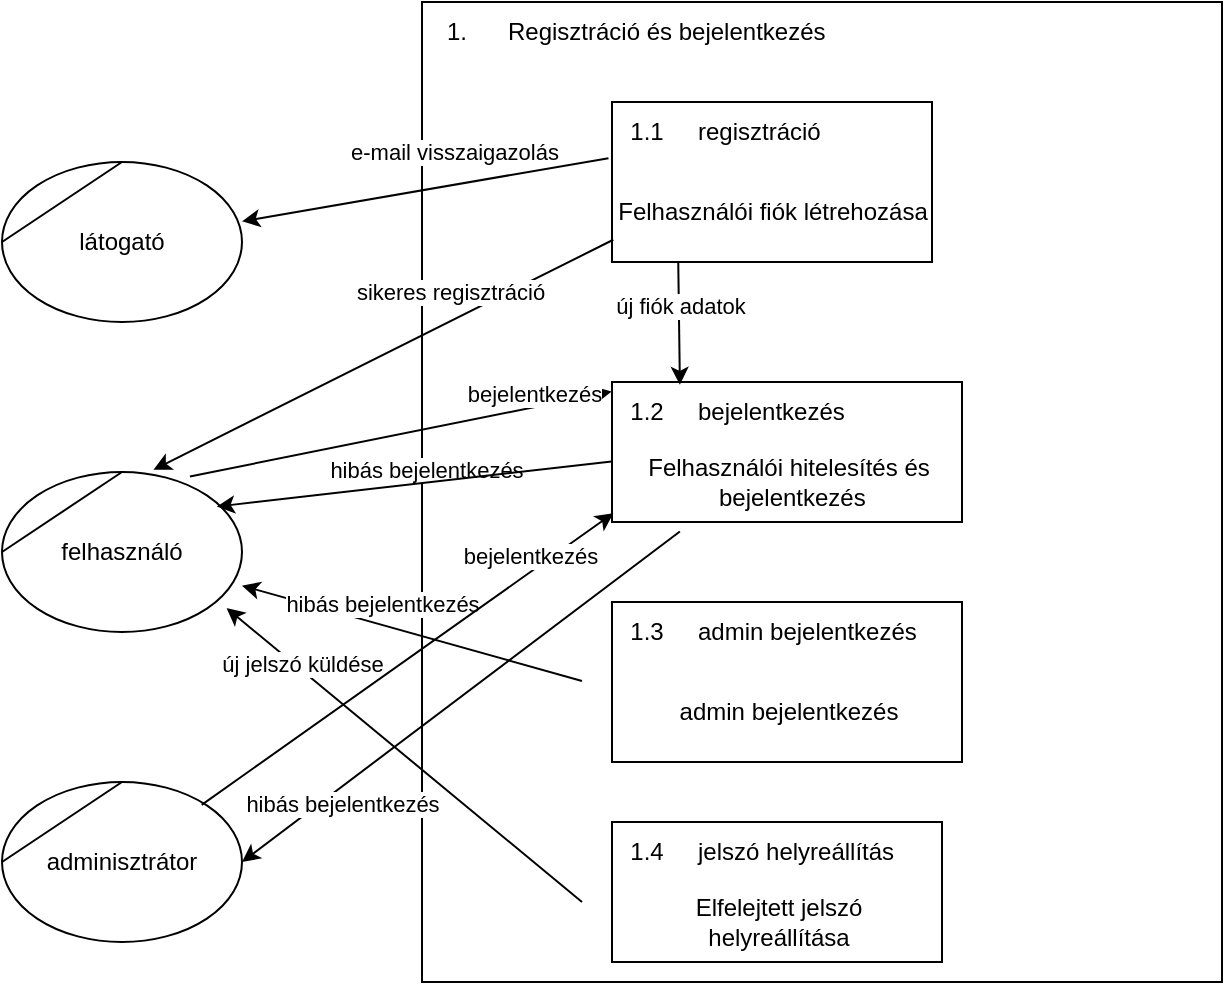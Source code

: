 <mxfile version="20.8.20" type="device"><diagram id="W53Hfdhd5WdrqI7rBeUj" name="Page-1"><mxGraphModel dx="1114" dy="550" grid="1" gridSize="10" guides="1" tooltips="1" connect="1" arrows="1" fold="1" page="1" pageScale="1" pageWidth="850" pageHeight="1100" math="0" shadow="0"><root><mxCell id="0"/><mxCell id="1" parent="0"/><mxCell id="_OSHTU-WRTwA6p4XFrME-1" value="" style="html=1;dashed=0;whitespace=wrap;shape=mxgraph.dfd.process;align=center;container=1;collapsible=0;spacingTop=30;" parent="1" vertex="1"><mxGeometry x="250" y="40" width="400" height="490" as="geometry"/></mxCell><mxCell id="_OSHTU-WRTwA6p4XFrME-2" value="1." style="text;html=1;strokeColor=none;fillColor=none;align=center;verticalAlign=middle;whiteSpace=wrap;rounded=0;movable=0;resizable=0;rotatable=0;cloneable=0;deletable=0;connectable=0;allowArrows=0;pointerEvents=1;" parent="_OSHTU-WRTwA6p4XFrME-1" vertex="1"><mxGeometry width="35" height="30" as="geometry"/></mxCell><mxCell id="_OSHTU-WRTwA6p4XFrME-3" value="Regisztráció és bejelentkezés" style="text;html=1;strokeColor=none;fillColor=none;align=left;verticalAlign=middle;whiteSpace=wrap;rounded=0;movable=0;resizable=0;connectable=0;allowArrows=0;rotatable=0;cloneable=0;deletable=0;spacingLeft=6;autosize=1;resizeWidth=0;" parent="_OSHTU-WRTwA6p4XFrME-1" vertex="1"><mxGeometry x="35" width="190" height="30" as="geometry"/></mxCell><mxCell id="_OSHTU-WRTwA6p4XFrME-7" value="Felhasználói hitelesítés és&lt;br&gt;&amp;nbsp;bejelentkezés" style="html=1;dashed=0;whitespace=wrap;shape=mxgraph.dfd.process;align=center;container=1;collapsible=0;spacingTop=30;" parent="_OSHTU-WRTwA6p4XFrME-1" vertex="1"><mxGeometry x="95" y="190" width="175" height="70" as="geometry"/></mxCell><mxCell id="_OSHTU-WRTwA6p4XFrME-8" value="1.2" style="text;html=1;strokeColor=none;fillColor=none;align=center;verticalAlign=middle;whiteSpace=wrap;rounded=0;movable=0;resizable=0;rotatable=0;cloneable=0;deletable=0;connectable=0;allowArrows=0;pointerEvents=1;" parent="_OSHTU-WRTwA6p4XFrME-7" vertex="1"><mxGeometry width="35" height="30" as="geometry"/></mxCell><mxCell id="_OSHTU-WRTwA6p4XFrME-9" value="bejelentkezés" style="text;html=1;strokeColor=none;fillColor=none;align=left;verticalAlign=middle;whiteSpace=wrap;rounded=0;movable=0;resizable=0;connectable=0;allowArrows=0;rotatable=0;cloneable=0;deletable=0;spacingLeft=6;autosize=1;resizeWidth=0;" parent="_OSHTU-WRTwA6p4XFrME-7" vertex="1"><mxGeometry x="35" width="100" height="30" as="geometry"/></mxCell><mxCell id="_OSHTU-WRTwA6p4XFrME-21" value="Elfelejtett jelszó&lt;br&gt;helyreállítása" style="html=1;dashed=0;whitespace=wrap;shape=mxgraph.dfd.process;align=center;container=1;collapsible=0;spacingTop=30;" parent="_OSHTU-WRTwA6p4XFrME-1" vertex="1"><mxGeometry x="95" y="410" width="165" height="70" as="geometry"/></mxCell><mxCell id="_OSHTU-WRTwA6p4XFrME-22" value="1.4" style="text;html=1;strokeColor=none;fillColor=none;align=center;verticalAlign=middle;whiteSpace=wrap;rounded=0;movable=0;resizable=0;rotatable=0;cloneable=0;deletable=0;connectable=0;allowArrows=0;pointerEvents=1;" parent="_OSHTU-WRTwA6p4XFrME-21" vertex="1"><mxGeometry width="35" height="30" as="geometry"/></mxCell><mxCell id="_OSHTU-WRTwA6p4XFrME-23" value="jelszó helyreállítás" style="text;html=1;strokeColor=none;fillColor=none;align=left;verticalAlign=middle;whiteSpace=wrap;rounded=0;movable=0;resizable=0;connectable=0;allowArrows=0;rotatable=0;cloneable=0;deletable=0;spacingLeft=6;autosize=1;resizeWidth=0;" parent="_OSHTU-WRTwA6p4XFrME-21" vertex="1"><mxGeometry x="35" width="130" height="30" as="geometry"/></mxCell><mxCell id="_OSHTU-WRTwA6p4XFrME-4" value="Felhasználói fiók létrehozása" style="html=1;dashed=0;whitespace=wrap;shape=mxgraph.dfd.process;align=center;container=1;collapsible=0;spacingTop=30;" parent="_OSHTU-WRTwA6p4XFrME-1" vertex="1"><mxGeometry x="95" y="50" width="160" height="80" as="geometry"/></mxCell><mxCell id="_OSHTU-WRTwA6p4XFrME-5" value="1.1" style="text;html=1;strokeColor=none;fillColor=none;align=center;verticalAlign=middle;whiteSpace=wrap;rounded=0;movable=0;resizable=0;rotatable=0;cloneable=0;deletable=0;connectable=0;allowArrows=0;pointerEvents=1;" parent="_OSHTU-WRTwA6p4XFrME-4" vertex="1"><mxGeometry width="35" height="30" as="geometry"/></mxCell><mxCell id="_OSHTU-WRTwA6p4XFrME-6" value="regisztráció" style="text;html=1;strokeColor=none;fillColor=none;align=left;verticalAlign=middle;whiteSpace=wrap;rounded=0;movable=0;resizable=0;connectable=0;allowArrows=0;rotatable=0;cloneable=0;deletable=0;spacingLeft=6;autosize=1;resizeWidth=0;" parent="_OSHTU-WRTwA6p4XFrME-4" vertex="1"><mxGeometry x="35" width="90" height="30" as="geometry"/></mxCell><mxCell id="_OSHTU-WRTwA6p4XFrME-32" value="admin bejelentkezés" style="html=1;dashed=0;whitespace=wrap;shape=mxgraph.dfd.process;align=center;container=1;collapsible=0;spacingTop=30;" parent="_OSHTU-WRTwA6p4XFrME-1" vertex="1"><mxGeometry x="95" y="300" width="175" height="80" as="geometry"/></mxCell><mxCell id="_OSHTU-WRTwA6p4XFrME-33" value="1.3" style="text;html=1;strokeColor=none;fillColor=none;align=center;verticalAlign=middle;whiteSpace=wrap;rounded=0;movable=0;resizable=0;rotatable=0;cloneable=0;deletable=0;connectable=0;allowArrows=0;pointerEvents=1;" parent="_OSHTU-WRTwA6p4XFrME-32" vertex="1"><mxGeometry width="35" height="30" as="geometry"/></mxCell><mxCell id="_OSHTU-WRTwA6p4XFrME-34" value="admin bejelentkezés" style="text;html=1;strokeColor=none;fillColor=none;align=left;verticalAlign=middle;whiteSpace=wrap;rounded=0;movable=0;resizable=0;connectable=0;allowArrows=0;rotatable=0;cloneable=0;deletable=0;spacingLeft=6;autosize=1;resizeWidth=0;" parent="_OSHTU-WRTwA6p4XFrME-32" vertex="1"><mxGeometry x="35" width="140" height="30" as="geometry"/></mxCell><mxCell id="z361QP51J2KbYOjIcfio-1" value="új fiók adatok" style="endArrow=classic;html=1;rounded=0;verticalAlign=bottom;exitX=0.207;exitY=0.997;exitDx=0;exitDy=0;exitPerimeter=0;entryX=0.194;entryY=0.02;entryDx=0;entryDy=0;entryPerimeter=0;" edge="1" parent="_OSHTU-WRTwA6p4XFrME-1" source="_OSHTU-WRTwA6p4XFrME-4" target="_OSHTU-WRTwA6p4XFrME-7"><mxGeometry width="50" height="50" relative="1" as="geometry"><mxPoint x="110" y="250" as="sourcePoint"/><mxPoint x="230" y="250" as="targetPoint"/></mxGeometry></mxCell><mxCell id="_OSHTU-WRTwA6p4XFrME-17" value="felhasználó" style="shape=stencil(tZRtjoMgEIZPw98GJR6gYXfvQe10nZQCAbYft99RNKlW7GajiTGZeeXhnZGBCRka5YCVvGHig5VlwTm9Kb5NYhUc1DElr8qjOmhISojenuGGx9gz0DTgMbaq+GR8T9+0j5C1NYYgaE0YKU86wRQaWsvvCdZv/xhFjvgXiOB7kynLyq+/Y3fVNuBiI79j7OB+db/rgceOi61+3Grg4v9YISmTO9xCHlR9/vb2xxxnzYDW6AK8OfLTeZzO66ynzM5CnqyHBUsn1DqN9UITnWoH/kUY5Iu9PtVUzRY1jx4IGk22K9UioSs+44+uvFxl3bKX1nTZdE12iV8=);whiteSpace=wrap;html=1;" parent="1" vertex="1"><mxGeometry x="40" y="275" width="120" height="80" as="geometry"/></mxCell><mxCell id="_OSHTU-WRTwA6p4XFrME-25" value="látogató" style="shape=stencil(tZRtjoMgEIZPw98GJR6gYXfvQe10nZQCAbYft99RNKlW7GajiTGZeeXhnZGBCRka5YCVvGHig5VlwTm9Kb5NYhUc1DElr8qjOmhISojenuGGx9gz0DTgMbaq+GR8T9+0j5C1NYYgaE0YKU86wRQaWsvvCdZv/xhFjvgXiOB7kynLyq+/Y3fVNuBiI79j7OB+db/rgceOi61+3Grg4v9YISmTO9xCHlR9/vb2xxxnzYDW6AK8OfLTeZzO66ynzM5CnqyHBUsn1DqN9UITnWoH/kUY5Iu9PtVUzRY1jx4IGk22K9UioSs+44+uvFxl3bKX1nTZdE12iV8=);whiteSpace=wrap;html=1;" parent="1" vertex="1"><mxGeometry x="40" y="120" width="120" height="80" as="geometry"/></mxCell><mxCell id="_OSHTU-WRTwA6p4XFrME-27" value="új jelszó küldése" style="endArrow=classic;html=1;rounded=0;verticalAlign=bottom;entryX=0.936;entryY=0.851;entryDx=0;entryDy=0;entryPerimeter=0;" parent="1" target="_OSHTU-WRTwA6p4XFrME-17" edge="1"><mxGeometry x="0.544" y="4" width="50" height="50" relative="1" as="geometry"><mxPoint x="330" y="490" as="sourcePoint"/><mxPoint x="170" y="440" as="targetPoint"/><mxPoint as="offset"/></mxGeometry></mxCell><mxCell id="_OSHTU-WRTwA6p4XFrME-35" value="hibás bejelentkezés" style="endArrow=classic;html=1;rounded=0;verticalAlign=bottom;" parent="1" target="_OSHTU-WRTwA6p4XFrME-17" edge="1"><mxGeometry x="0.181" y="-1" width="50" height="50" relative="1" as="geometry"><mxPoint x="330" y="379.5" as="sourcePoint"/><mxPoint x="200" y="379.5" as="targetPoint"/><mxPoint as="offset"/></mxGeometry></mxCell><mxCell id="_OSHTU-WRTwA6p4XFrME-20" value="e-mail visszaigazolás" style="endArrow=classic;html=1;rounded=0;verticalAlign=bottom;exitX=-0.011;exitY=0.351;exitDx=0;exitDy=0;exitPerimeter=0;" parent="1" target="_OSHTU-WRTwA6p4XFrME-25" edge="1" source="_OSHTU-WRTwA6p4XFrME-4"><mxGeometry x="-0.173" y="-7" width="50" height="50" relative="1" as="geometry"><mxPoint x="330" y="160" as="sourcePoint"/><mxPoint x="170" y="160" as="targetPoint"/><mxPoint as="offset"/></mxGeometry></mxCell><mxCell id="JCidJc8U1WBIA3_yEWYO-2" value="sikeres regisztráció" style="endArrow=classic;html=1;rounded=0;verticalAlign=bottom;entryX=0.631;entryY=-0.014;entryDx=0;entryDy=0;entryPerimeter=0;exitX=0.004;exitY=0.861;exitDx=0;exitDy=0;exitPerimeter=0;" parent="1" source="_OSHTU-WRTwA6p4XFrME-4" target="_OSHTU-WRTwA6p4XFrME-17" edge="1"><mxGeometry x="-0.309" y="-5" width="50" height="50" relative="1" as="geometry"><mxPoint x="340" y="170" as="sourcePoint"/><mxPoint x="170" y="163" as="targetPoint"/><mxPoint as="offset"/></mxGeometry></mxCell><mxCell id="JCidJc8U1WBIA3_yEWYO-3" value="hibás bejelentkezés" style="endArrow=classic;html=1;rounded=0;verticalAlign=bottom;entryX=-0.001;entryY=0.068;entryDx=0;entryDy=0;entryPerimeter=0;exitX=0.783;exitY=0.028;exitDx=0;exitDy=0;exitPerimeter=0;" parent="1" source="_OSHTU-WRTwA6p4XFrME-17" target="_OSHTU-WRTwA6p4XFrME-7" edge="1"><mxGeometry x="0.068" y="-29" width="50" height="50" relative="1" as="geometry"><mxPoint x="340" y="389.5" as="sourcePoint"/><mxPoint x="190" y="390" as="targetPoint"/><mxPoint as="offset"/></mxGeometry></mxCell><mxCell id="_OSHTU-WRTwA6p4XFrME-28" value="bejelentkezés" style="endArrow=classic;html=1;rounded=0;verticalAlign=bottom;entryX=0.895;entryY=0.216;entryDx=0;entryDy=0;entryPerimeter=0;exitX=-0.001;exitY=0.568;exitDx=0;exitDy=0;exitPerimeter=0;" parent="1" source="_OSHTU-WRTwA6p4XFrME-7" target="_OSHTU-WRTwA6p4XFrME-17" edge="1"><mxGeometry x="-0.637" y="-29" width="50" height="50" relative="1" as="geometry"><mxPoint x="330" y="300" as="sourcePoint"/><mxPoint x="190" y="350" as="targetPoint"/><mxPoint as="offset"/></mxGeometry></mxCell><mxCell id="JCidJc8U1WBIA3_yEWYO-5" value="adminisztrátor" style="shape=stencil(tZRtjoMgEIZPw98GJR6gYXfvQe10nZQCAbYft99RNKlW7GajiTGZeeXhnZGBCRka5YCVvGHig5VlwTm9Kb5NYhUc1DElr8qjOmhISojenuGGx9gz0DTgMbaq+GR8T9+0j5C1NYYgaE0YKU86wRQaWsvvCdZv/xhFjvgXiOB7kynLyq+/Y3fVNuBiI79j7OB+db/rgceOi61+3Grg4v9YISmTO9xCHlR9/vb2xxxnzYDW6AK8OfLTeZzO66ynzM5CnqyHBUsn1DqN9UITnWoH/kUY5Iu9PtVUzRY1jx4IGk22K9UioSs+44+uvFxl3bKX1nTZdE12iV8=);whiteSpace=wrap;html=1;" parent="1" vertex="1"><mxGeometry x="40" y="430" width="120" height="80" as="geometry"/></mxCell><mxCell id="JCidJc8U1WBIA3_yEWYO-6" value="bejelentkezés" style="endArrow=classic;html=1;rounded=0;verticalAlign=bottom;entryX=0.004;entryY=0.937;entryDx=0;entryDy=0;entryPerimeter=0;exitX=0.832;exitY=0.143;exitDx=0;exitDy=0;exitPerimeter=0;" parent="1" source="JCidJc8U1WBIA3_yEWYO-5" target="_OSHTU-WRTwA6p4XFrME-7" edge="1"><mxGeometry x="0.59" y="-1" width="50" height="50" relative="1" as="geometry"><mxPoint x="164" y="352" as="sourcePoint"/><mxPoint x="355" y="245" as="targetPoint"/><mxPoint as="offset"/></mxGeometry></mxCell><mxCell id="JCidJc8U1WBIA3_yEWYO-7" value="hibás bejelentkezés" style="endArrow=classic;html=1;rounded=0;verticalAlign=bottom;entryX=1;entryY=0.5;entryDx=0;entryDy=0;exitX=0.194;exitY=1.068;exitDx=0;exitDy=0;exitPerimeter=0;" parent="1" source="_OSHTU-WRTwA6p4XFrME-7" target="JCidJc8U1WBIA3_yEWYO-5" edge="1"><mxGeometry x="0.621" y="14" width="50" height="50" relative="1" as="geometry"><mxPoint x="355" y="280" as="sourcePoint"/><mxPoint x="177" y="367" as="targetPoint"/><mxPoint as="offset"/></mxGeometry></mxCell></root></mxGraphModel></diagram></mxfile>